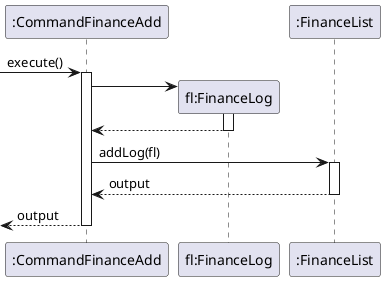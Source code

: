 @startuml
participant ":CommandFinanceAdd" as CommandFinanceAdd
participant "fl:FinanceLog" as FinanceLog
participant ":FinanceList" as FinanceList

 -> CommandFinanceAdd: execute()
activate CommandFinanceAdd
CommandFinanceAdd -> FinanceLog **
activate FinanceLog
return
CommandFinanceAdd ->FinanceList: addLog(fl)
activate FinanceList
return output
return output
@enduml
